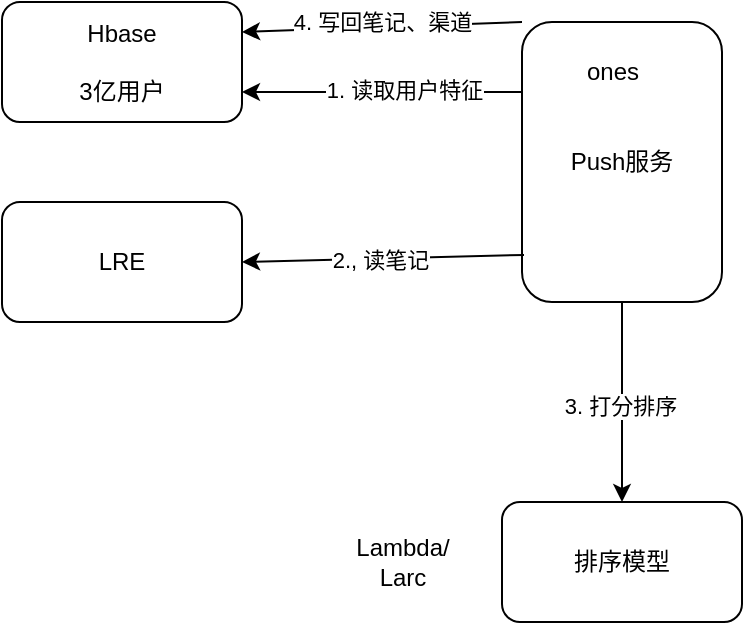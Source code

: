 <mxfile version="26.0.1">
  <diagram name="Page-1" id="iaUMSpxv1R41TUjvM04S">
    <mxGraphModel dx="1434" dy="785" grid="1" gridSize="10" guides="1" tooltips="1" connect="1" arrows="1" fold="1" page="1" pageScale="1" pageWidth="850" pageHeight="1100" math="0" shadow="0">
      <root>
        <mxCell id="0" />
        <mxCell id="1" parent="0" />
        <mxCell id="2EdbhGt5PM2kT3fjAG_J-1" value="Hbase&lt;div&gt;&lt;span style=&quot;background-color: transparent; color: light-dark(rgb(0, 0, 0), rgb(255, 255, 255));&quot;&gt;&lt;br&gt;&lt;/span&gt;&lt;/div&gt;&lt;div&gt;&lt;span style=&quot;background-color: transparent; color: light-dark(rgb(0, 0, 0), rgb(255, 255, 255));&quot;&gt;3亿用户&lt;/span&gt;&lt;/div&gt;" style="rounded=1;whiteSpace=wrap;html=1;" vertex="1" parent="1">
          <mxGeometry x="260" y="210" width="120" height="60" as="geometry" />
        </mxCell>
        <mxCell id="2EdbhGt5PM2kT3fjAG_J-2" value="Push服务" style="rounded=1;whiteSpace=wrap;html=1;" vertex="1" parent="1">
          <mxGeometry x="520" y="220" width="100" height="140" as="geometry" />
        </mxCell>
        <mxCell id="2EdbhGt5PM2kT3fjAG_J-5" value="ones" style="text;html=1;align=center;verticalAlign=middle;resizable=0;points=[];autosize=1;strokeColor=none;fillColor=none;" vertex="1" parent="1">
          <mxGeometry x="540" y="230" width="50" height="30" as="geometry" />
        </mxCell>
        <mxCell id="2EdbhGt5PM2kT3fjAG_J-6" value="LRE" style="rounded=1;whiteSpace=wrap;html=1;" vertex="1" parent="1">
          <mxGeometry x="260" y="310" width="120" height="60" as="geometry" />
        </mxCell>
        <mxCell id="2EdbhGt5PM2kT3fjAG_J-7" value="" style="endArrow=classic;html=1;rounded=0;exitX=0.01;exitY=0.832;exitDx=0;exitDy=0;exitPerimeter=0;entryX=1;entryY=0.5;entryDx=0;entryDy=0;" edge="1" parent="1" source="2EdbhGt5PM2kT3fjAG_J-2" target="2EdbhGt5PM2kT3fjAG_J-6">
          <mxGeometry width="50" height="50" relative="1" as="geometry">
            <mxPoint x="560" y="480" as="sourcePoint" />
            <mxPoint x="610" y="430" as="targetPoint" />
          </mxGeometry>
        </mxCell>
        <mxCell id="2EdbhGt5PM2kT3fjAG_J-8" value="2., 读笔记" style="edgeLabel;html=1;align=center;verticalAlign=middle;resizable=0;points=[];" vertex="1" connectable="0" parent="2EdbhGt5PM2kT3fjAG_J-7">
          <mxGeometry x="0.028" relative="1" as="geometry">
            <mxPoint as="offset" />
          </mxGeometry>
        </mxCell>
        <mxCell id="2EdbhGt5PM2kT3fjAG_J-10" value="排序模型" style="rounded=1;whiteSpace=wrap;html=1;" vertex="1" parent="1">
          <mxGeometry x="510" y="460" width="120" height="60" as="geometry" />
        </mxCell>
        <mxCell id="2EdbhGt5PM2kT3fjAG_J-11" value="Lambda/&lt;div&gt;Larc&lt;/div&gt;" style="text;html=1;align=center;verticalAlign=middle;resizable=0;points=[];autosize=1;strokeColor=none;fillColor=none;" vertex="1" parent="1">
          <mxGeometry x="425" y="470" width="70" height="40" as="geometry" />
        </mxCell>
        <mxCell id="2EdbhGt5PM2kT3fjAG_J-24" value="" style="endArrow=classic;html=1;rounded=0;exitX=0;exitY=0;exitDx=0;exitDy=0;entryX=1;entryY=0.25;entryDx=0;entryDy=0;" edge="1" parent="1" source="2EdbhGt5PM2kT3fjAG_J-2" target="2EdbhGt5PM2kT3fjAG_J-1">
          <mxGeometry width="50" height="50" relative="1" as="geometry">
            <mxPoint x="490" y="140" as="sourcePoint" />
            <mxPoint x="410" y="220" as="targetPoint" />
          </mxGeometry>
        </mxCell>
        <mxCell id="2EdbhGt5PM2kT3fjAG_J-25" value="4. 写回笔记、渠道" style="edgeLabel;html=1;align=center;verticalAlign=middle;resizable=0;points=[];" vertex="1" connectable="0" parent="2EdbhGt5PM2kT3fjAG_J-24">
          <mxGeometry x="0.186" relative="1" as="geometry">
            <mxPoint x="13" y="-3" as="offset" />
          </mxGeometry>
        </mxCell>
        <mxCell id="2EdbhGt5PM2kT3fjAG_J-26" value="" style="endArrow=classic;html=1;rounded=0;exitX=0;exitY=0.25;exitDx=0;exitDy=0;entryX=1;entryY=0.75;entryDx=0;entryDy=0;" edge="1" parent="1" source="2EdbhGt5PM2kT3fjAG_J-2" target="2EdbhGt5PM2kT3fjAG_J-1">
          <mxGeometry width="50" height="50" relative="1" as="geometry">
            <mxPoint x="880" y="490" as="sourcePoint" />
            <mxPoint x="930" y="440" as="targetPoint" />
          </mxGeometry>
        </mxCell>
        <mxCell id="2EdbhGt5PM2kT3fjAG_J-28" value="1. 读取用户特征" style="edgeLabel;html=1;align=center;verticalAlign=middle;resizable=0;points=[];" vertex="1" connectable="0" parent="2EdbhGt5PM2kT3fjAG_J-26">
          <mxGeometry x="-0.157" y="-1" relative="1" as="geometry">
            <mxPoint as="offset" />
          </mxGeometry>
        </mxCell>
        <mxCell id="2EdbhGt5PM2kT3fjAG_J-29" value="" style="endArrow=classic;html=1;rounded=0;exitX=0.5;exitY=1;exitDx=0;exitDy=0;entryX=0.5;entryY=0;entryDx=0;entryDy=0;" edge="1" parent="1" source="2EdbhGt5PM2kT3fjAG_J-2" target="2EdbhGt5PM2kT3fjAG_J-10">
          <mxGeometry width="50" height="50" relative="1" as="geometry">
            <mxPoint x="880" y="490" as="sourcePoint" />
            <mxPoint x="930" y="440" as="targetPoint" />
          </mxGeometry>
        </mxCell>
        <mxCell id="2EdbhGt5PM2kT3fjAG_J-30" value="3. 打分排序" style="edgeLabel;html=1;align=center;verticalAlign=middle;resizable=0;points=[];" vertex="1" connectable="0" parent="2EdbhGt5PM2kT3fjAG_J-29">
          <mxGeometry x="0.04" y="-1" relative="1" as="geometry">
            <mxPoint as="offset" />
          </mxGeometry>
        </mxCell>
      </root>
    </mxGraphModel>
  </diagram>
</mxfile>
